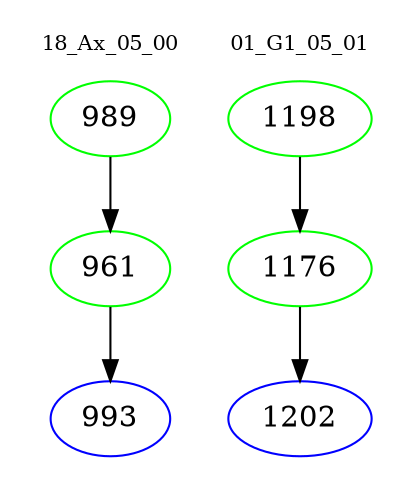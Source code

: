 digraph{
subgraph cluster_0 {
color = white
label = "18_Ax_05_00";
fontsize=10;
T0_989 [label="989", color="green"]
T0_989 -> T0_961 [color="black"]
T0_961 [label="961", color="green"]
T0_961 -> T0_993 [color="black"]
T0_993 [label="993", color="blue"]
}
subgraph cluster_1 {
color = white
label = "01_G1_05_01";
fontsize=10;
T1_1198 [label="1198", color="green"]
T1_1198 -> T1_1176 [color="black"]
T1_1176 [label="1176", color="green"]
T1_1176 -> T1_1202 [color="black"]
T1_1202 [label="1202", color="blue"]
}
}
